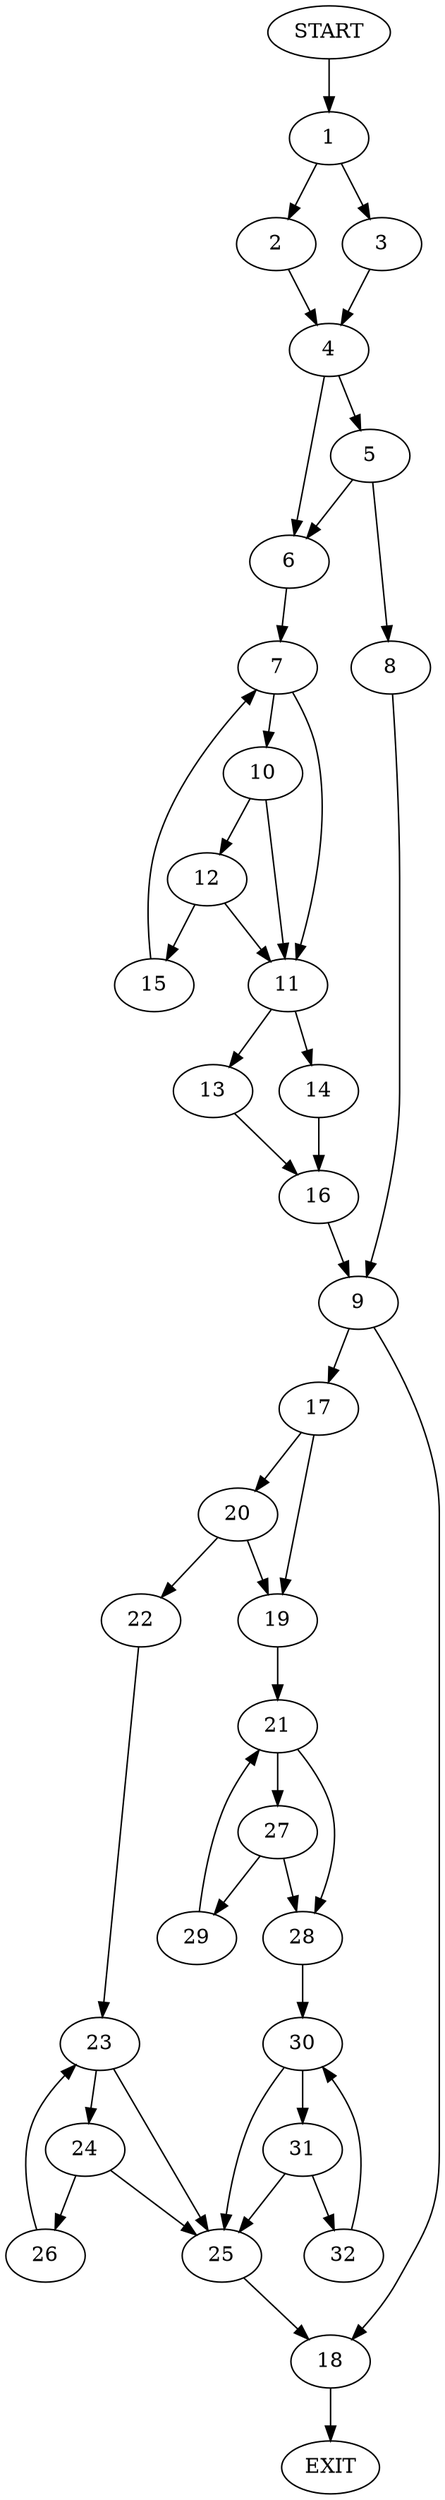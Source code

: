 digraph {
0 [label="START"]
33 [label="EXIT"]
0 -> 1
1 -> 2
1 -> 3
2 -> 4
3 -> 4
4 -> 5
4 -> 6
6 -> 7
5 -> 8
5 -> 6
8 -> 9
7 -> 10
7 -> 11
10 -> 12
10 -> 11
11 -> 13
11 -> 14
12 -> 15
12 -> 11
15 -> 7
13 -> 16
14 -> 16
16 -> 9
9 -> 17
9 -> 18
18 -> 33
17 -> 19
17 -> 20
19 -> 21
20 -> 22
20 -> 19
22 -> 23
23 -> 24
23 -> 25
24 -> 26
24 -> 25
25 -> 18
26 -> 23
21 -> 27
21 -> 28
27 -> 28
27 -> 29
28 -> 30
29 -> 21
30 -> 25
30 -> 31
31 -> 32
31 -> 25
32 -> 30
}
